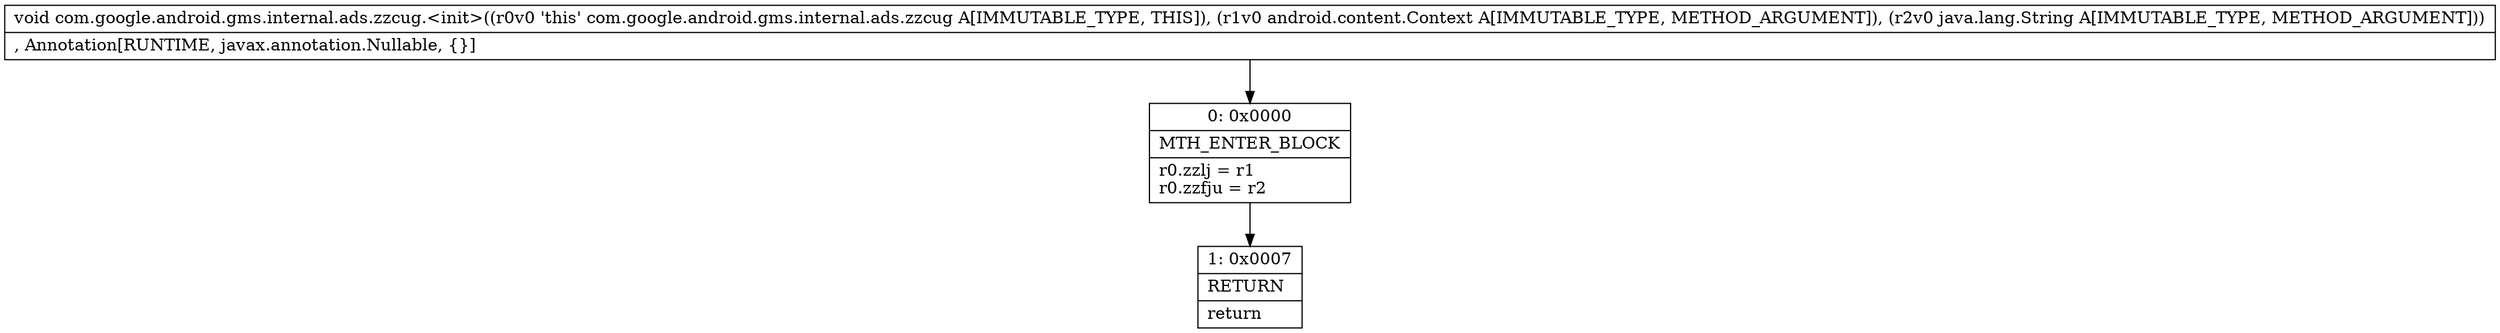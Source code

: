 digraph "CFG forcom.google.android.gms.internal.ads.zzcug.\<init\>(Landroid\/content\/Context;Ljava\/lang\/String;)V" {
Node_0 [shape=record,label="{0\:\ 0x0000|MTH_ENTER_BLOCK\l|r0.zzlj = r1\lr0.zzfju = r2\l}"];
Node_1 [shape=record,label="{1\:\ 0x0007|RETURN\l|return\l}"];
MethodNode[shape=record,label="{void com.google.android.gms.internal.ads.zzcug.\<init\>((r0v0 'this' com.google.android.gms.internal.ads.zzcug A[IMMUTABLE_TYPE, THIS]), (r1v0 android.content.Context A[IMMUTABLE_TYPE, METHOD_ARGUMENT]), (r2v0 java.lang.String A[IMMUTABLE_TYPE, METHOD_ARGUMENT]))  | , Annotation[RUNTIME, javax.annotation.Nullable, \{\}]\l}"];
MethodNode -> Node_0;
Node_0 -> Node_1;
}


